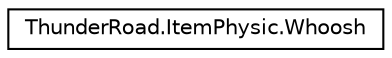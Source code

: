 digraph "Graphical Class Hierarchy"
{
 // LATEX_PDF_SIZE
  edge [fontname="Helvetica",fontsize="10",labelfontname="Helvetica",labelfontsize="10"];
  node [fontname="Helvetica",fontsize="10",shape=record];
  rankdir="LR";
  Node0 [label="ThunderRoad.ItemPhysic.Whoosh",height=0.2,width=0.4,color="black", fillcolor="white", style="filled",URL="$class_thunder_road_1_1_item_physic_1_1_whoosh.html",tooltip="Class Whoosh."];
}
